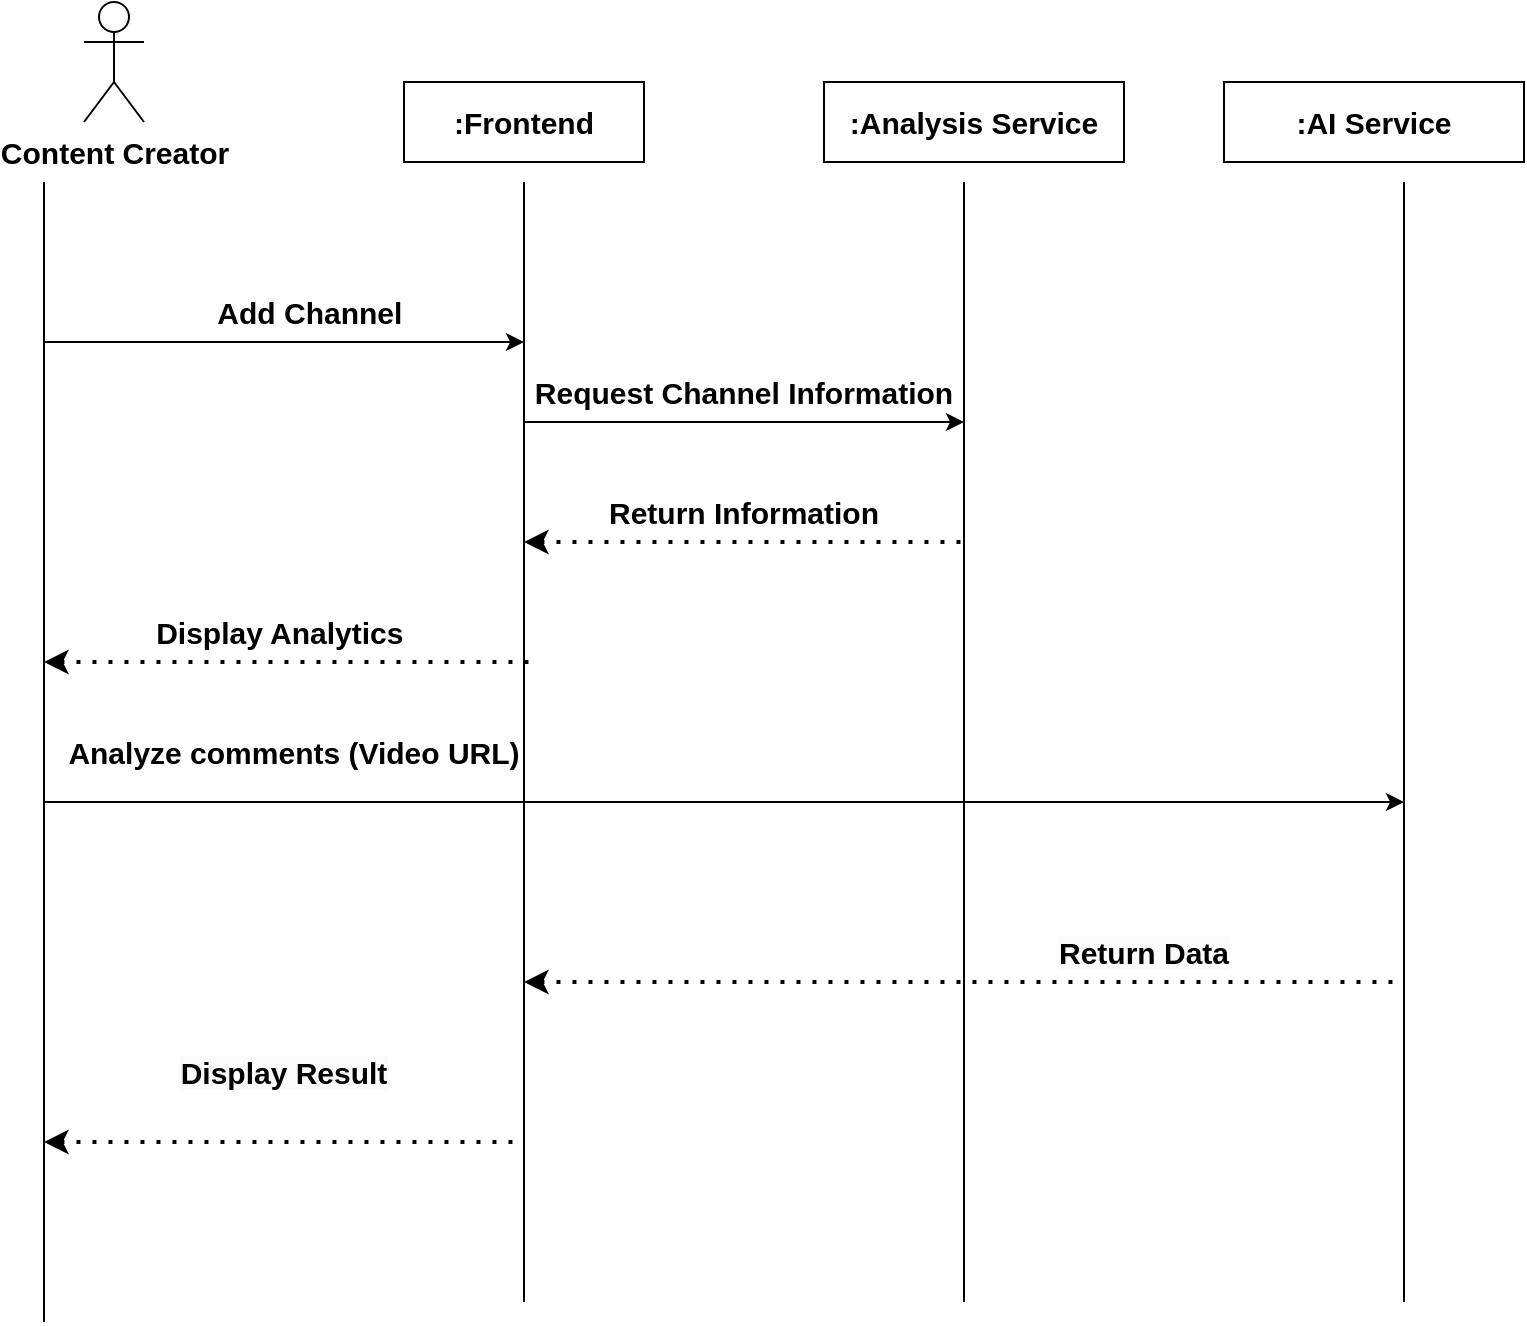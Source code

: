 <mxfile version="22.1.2" type="device">
  <diagram name="Page-1" id="VKnKr7Yyvec6xdxDID4Z">
    <mxGraphModel dx="1232" dy="712" grid="1" gridSize="10" guides="1" tooltips="1" connect="1" arrows="1" fold="1" page="1" pageScale="1" pageWidth="850" pageHeight="1100" math="0" shadow="0">
      <root>
        <mxCell id="0" />
        <mxCell id="1" parent="0" />
        <mxCell id="nPu0S0fTKcuno3SOGibg-1" value="&lt;font style=&quot;font-size: 15px;&quot;&gt;&lt;span style=&quot;font-size: 15px;&quot;&gt;Content Creator&lt;/span&gt;&lt;/font&gt;" style="shape=umlActor;verticalLabelPosition=bottom;verticalAlign=top;html=1;outlineConnect=0;fontStyle=1;fontSize=15;" parent="1" vertex="1">
          <mxGeometry x="100" y="70" width="30" height="60" as="geometry" />
        </mxCell>
        <mxCell id="nPu0S0fTKcuno3SOGibg-2" value="" style="endArrow=none;html=1;rounded=0;fontStyle=1;fontSize=15;" parent="1" edge="1">
          <mxGeometry width="50" height="50" relative="1" as="geometry">
            <mxPoint x="80" y="730" as="sourcePoint" />
            <mxPoint x="80" y="160" as="targetPoint" />
          </mxGeometry>
        </mxCell>
        <mxCell id="nPu0S0fTKcuno3SOGibg-3" value="" style="endArrow=none;html=1;rounded=0;fontStyle=1;fontSize=15;" parent="1" edge="1">
          <mxGeometry width="50" height="50" relative="1" as="geometry">
            <mxPoint x="320" y="720" as="sourcePoint" />
            <mxPoint x="320" y="160" as="targetPoint" />
          </mxGeometry>
        </mxCell>
        <mxCell id="nPu0S0fTKcuno3SOGibg-4" value="" style="endArrow=none;html=1;rounded=0;fontStyle=1;fontSize=15;" parent="1" edge="1">
          <mxGeometry width="50" height="50" relative="1" as="geometry">
            <mxPoint x="540" y="720" as="sourcePoint" />
            <mxPoint x="540" y="160" as="targetPoint" />
          </mxGeometry>
        </mxCell>
        <mxCell id="nPu0S0fTKcuno3SOGibg-6" value="&lt;font style=&quot;font-size: 15px;&quot;&gt;&lt;span style=&quot;font-size: 15px;&quot;&gt;:Frontend&lt;/span&gt;&lt;/font&gt;" style="rounded=0;whiteSpace=wrap;html=1;fontStyle=1;fontSize=15;" parent="1" vertex="1">
          <mxGeometry x="260" y="110" width="120" height="40" as="geometry" />
        </mxCell>
        <mxCell id="nPu0S0fTKcuno3SOGibg-7" value="&lt;font style=&quot;font-size: 15px;&quot;&gt;&lt;span style=&quot;font-size: 15px;&quot;&gt;:Analysis Service&lt;/span&gt;&lt;/font&gt;" style="rounded=0;whiteSpace=wrap;html=1;fontStyle=1;fontSize=15;" parent="1" vertex="1">
          <mxGeometry x="470" y="110" width="150" height="40" as="geometry" />
        </mxCell>
        <mxCell id="nPu0S0fTKcuno3SOGibg-8" value="" style="endArrow=none;html=1;rounded=0;startArrow=classic;startFill=1;fontStyle=1;fontSize=15;" parent="1" edge="1">
          <mxGeometry width="50" height="50" relative="1" as="geometry">
            <mxPoint x="320" y="240" as="sourcePoint" />
            <mxPoint x="80" y="240" as="targetPoint" />
          </mxGeometry>
        </mxCell>
        <mxCell id="nPu0S0fTKcuno3SOGibg-9" value="&lt;font style=&quot;font-size: 15px;&quot;&gt;&lt;span style=&quot;font-size: 15px;&quot;&gt;Add Channel&amp;nbsp;&lt;/span&gt;&lt;/font&gt;" style="text;html=1;strokeColor=none;fillColor=none;align=center;verticalAlign=middle;whiteSpace=wrap;rounded=0;fontStyle=1;fontSize=15;" parent="1" vertex="1">
          <mxGeometry x="155" y="210" width="120" height="30" as="geometry" />
        </mxCell>
        <mxCell id="nPu0S0fTKcuno3SOGibg-10" value="" style="endArrow=none;html=1;rounded=0;startArrow=classic;startFill=1;fontStyle=1;fontSize=15;" parent="1" edge="1">
          <mxGeometry width="50" height="50" relative="1" as="geometry">
            <mxPoint x="540" y="280" as="sourcePoint" />
            <mxPoint x="320" y="280" as="targetPoint" />
          </mxGeometry>
        </mxCell>
        <mxCell id="nPu0S0fTKcuno3SOGibg-11" value="&lt;span style=&quot;font-size: 15px;&quot;&gt;&lt;font style=&quot;font-size: 15px;&quot;&gt;Request Channel Information&lt;/font&gt;&lt;/span&gt;" style="text;html=1;strokeColor=none;fillColor=none;align=center;verticalAlign=middle;whiteSpace=wrap;rounded=0;fontStyle=1;fontSize=15;" parent="1" vertex="1">
          <mxGeometry x="315" y="250" width="230" height="30" as="geometry" />
        </mxCell>
        <mxCell id="nPu0S0fTKcuno3SOGibg-12" value="" style="endArrow=none;dashed=1;html=1;dashPattern=1 3;strokeWidth=2;rounded=0;startArrow=classic;startFill=1;fontStyle=1;fontSize=15;" parent="1" edge="1">
          <mxGeometry width="50" height="50" relative="1" as="geometry">
            <mxPoint x="320" y="340" as="sourcePoint" />
            <mxPoint x="540" y="340" as="targetPoint" />
          </mxGeometry>
        </mxCell>
        <mxCell id="nPu0S0fTKcuno3SOGibg-13" value="&lt;span style=&quot;font-size: 15px;&quot;&gt;&lt;font style=&quot;font-size: 15px;&quot;&gt;Return Information&lt;/font&gt;&lt;/span&gt;" style="text;html=1;strokeColor=none;fillColor=none;align=center;verticalAlign=middle;whiteSpace=wrap;rounded=0;fontStyle=1;fontSize=15;" parent="1" vertex="1">
          <mxGeometry x="330" y="310" width="200" height="30" as="geometry" />
        </mxCell>
        <mxCell id="nPu0S0fTKcuno3SOGibg-14" value="" style="endArrow=classic;html=1;rounded=0;fontStyle=1;fontSize=15;" parent="1" edge="1">
          <mxGeometry width="50" height="50" relative="1" as="geometry">
            <mxPoint x="80" y="470" as="sourcePoint" />
            <mxPoint x="760" y="470" as="targetPoint" />
          </mxGeometry>
        </mxCell>
        <mxCell id="nPu0S0fTKcuno3SOGibg-15" value="&lt;font style=&quot;font-size: 15px;&quot;&gt;&lt;span style=&quot;font-size: 15px;&quot;&gt;:AI&amp;nbsp;&lt;/span&gt;&lt;/font&gt;&lt;span style=&quot;border-color: var(--border-color); font-size: 15px;&quot;&gt;Service&lt;/span&gt;" style="rounded=0;whiteSpace=wrap;html=1;fontStyle=1;fontSize=15;" parent="1" vertex="1">
          <mxGeometry x="670" y="110" width="150" height="40" as="geometry" />
        </mxCell>
        <mxCell id="nPu0S0fTKcuno3SOGibg-16" value="&lt;span style=&quot;font-size: 15px;&quot;&gt;&lt;span style=&quot;font-size: 15px;&quot;&gt;Display Analytics&amp;nbsp;&lt;/span&gt;&lt;/span&gt;" style="text;html=1;strokeColor=none;fillColor=none;align=center;verticalAlign=middle;whiteSpace=wrap;rounded=0;fontStyle=1;fontSize=15;" parent="1" vertex="1">
          <mxGeometry x="100" y="370" width="200" height="30" as="geometry" />
        </mxCell>
        <mxCell id="nPu0S0fTKcuno3SOGibg-18" value="" style="endArrow=none;dashed=1;html=1;dashPattern=1 3;strokeWidth=2;rounded=0;startArrow=classic;startFill=1;fontStyle=1;fontSize=15;" parent="1" edge="1">
          <mxGeometry width="50" height="50" relative="1" as="geometry">
            <mxPoint x="80" y="400" as="sourcePoint" />
            <mxPoint x="325" y="400" as="targetPoint" />
          </mxGeometry>
        </mxCell>
        <mxCell id="nPu0S0fTKcuno3SOGibg-19" value="&lt;span style=&quot;font-size: 15px;&quot;&gt;Analyze comments (Video URL)&lt;/span&gt;" style="text;html=1;strokeColor=none;fillColor=none;align=center;verticalAlign=middle;whiteSpace=wrap;rounded=0;fontStyle=1;fontSize=15;" parent="1" vertex="1">
          <mxGeometry x="90" y="430" width="230" height="30" as="geometry" />
        </mxCell>
        <mxCell id="nPu0S0fTKcuno3SOGibg-23" value="" style="endArrow=none;html=1;rounded=0;fontStyle=1;fontSize=15;" parent="1" edge="1">
          <mxGeometry width="50" height="50" relative="1" as="geometry">
            <mxPoint x="760" y="720" as="sourcePoint" />
            <mxPoint x="760" y="160" as="targetPoint" />
          </mxGeometry>
        </mxCell>
        <mxCell id="nPu0S0fTKcuno3SOGibg-25" value="" style="endArrow=none;dashed=1;html=1;dashPattern=1 3;strokeWidth=2;rounded=0;startArrow=classic;startFill=1;fontStyle=1;fontSize=15;" parent="1" edge="1">
          <mxGeometry width="50" height="50" relative="1" as="geometry">
            <mxPoint x="320" y="560" as="sourcePoint" />
            <mxPoint x="760" y="560" as="targetPoint" />
          </mxGeometry>
        </mxCell>
        <mxCell id="nPu0S0fTKcuno3SOGibg-28" value="&lt;span style=&quot;color: rgb(0, 0, 0); font-family: Helvetica; font-size: 15px; font-style: normal; font-variant-ligatures: normal; font-variant-caps: normal; font-weight: 700; letter-spacing: normal; orphans: 2; text-indent: 0px; text-transform: none; widows: 2; word-spacing: 0px; -webkit-text-stroke-width: 0px; background-color: rgb(251, 251, 251); text-decoration-thickness: initial; text-decoration-style: initial; text-decoration-color: initial; float: none; display: inline !important;&quot;&gt;Return Data&lt;/span&gt;" style="text;whiteSpace=wrap;html=1;align=center;" parent="1" vertex="1">
          <mxGeometry x="510" y="530" width="240" height="40" as="geometry" />
        </mxCell>
        <mxCell id="nPu0S0fTKcuno3SOGibg-34" value="" style="endArrow=none;dashed=1;html=1;dashPattern=1 3;strokeWidth=2;rounded=0;startArrow=classic;startFill=1;fontStyle=1;fontSize=15;" parent="1" edge="1">
          <mxGeometry width="50" height="50" relative="1" as="geometry">
            <mxPoint x="80" y="640" as="sourcePoint" />
            <mxPoint x="320" y="640" as="targetPoint" />
          </mxGeometry>
        </mxCell>
        <mxCell id="nPu0S0fTKcuno3SOGibg-35" value="&lt;span style=&quot;color: rgb(0, 0, 0); font-family: Helvetica; font-size: 15px; font-style: normal; font-variant-ligatures: normal; font-variant-caps: normal; font-weight: 700; letter-spacing: normal; orphans: 2; text-indent: 0px; text-transform: none; widows: 2; word-spacing: 0px; -webkit-text-stroke-width: 0px; background-color: rgb(251, 251, 251); text-decoration-thickness: initial; text-decoration-style: initial; text-decoration-color: initial; float: none; display: inline !important;&quot;&gt;Display Result&lt;/span&gt;" style="text;whiteSpace=wrap;html=1;align=center;" parent="1" vertex="1">
          <mxGeometry x="80" y="590" width="240" height="40" as="geometry" />
        </mxCell>
      </root>
    </mxGraphModel>
  </diagram>
</mxfile>
